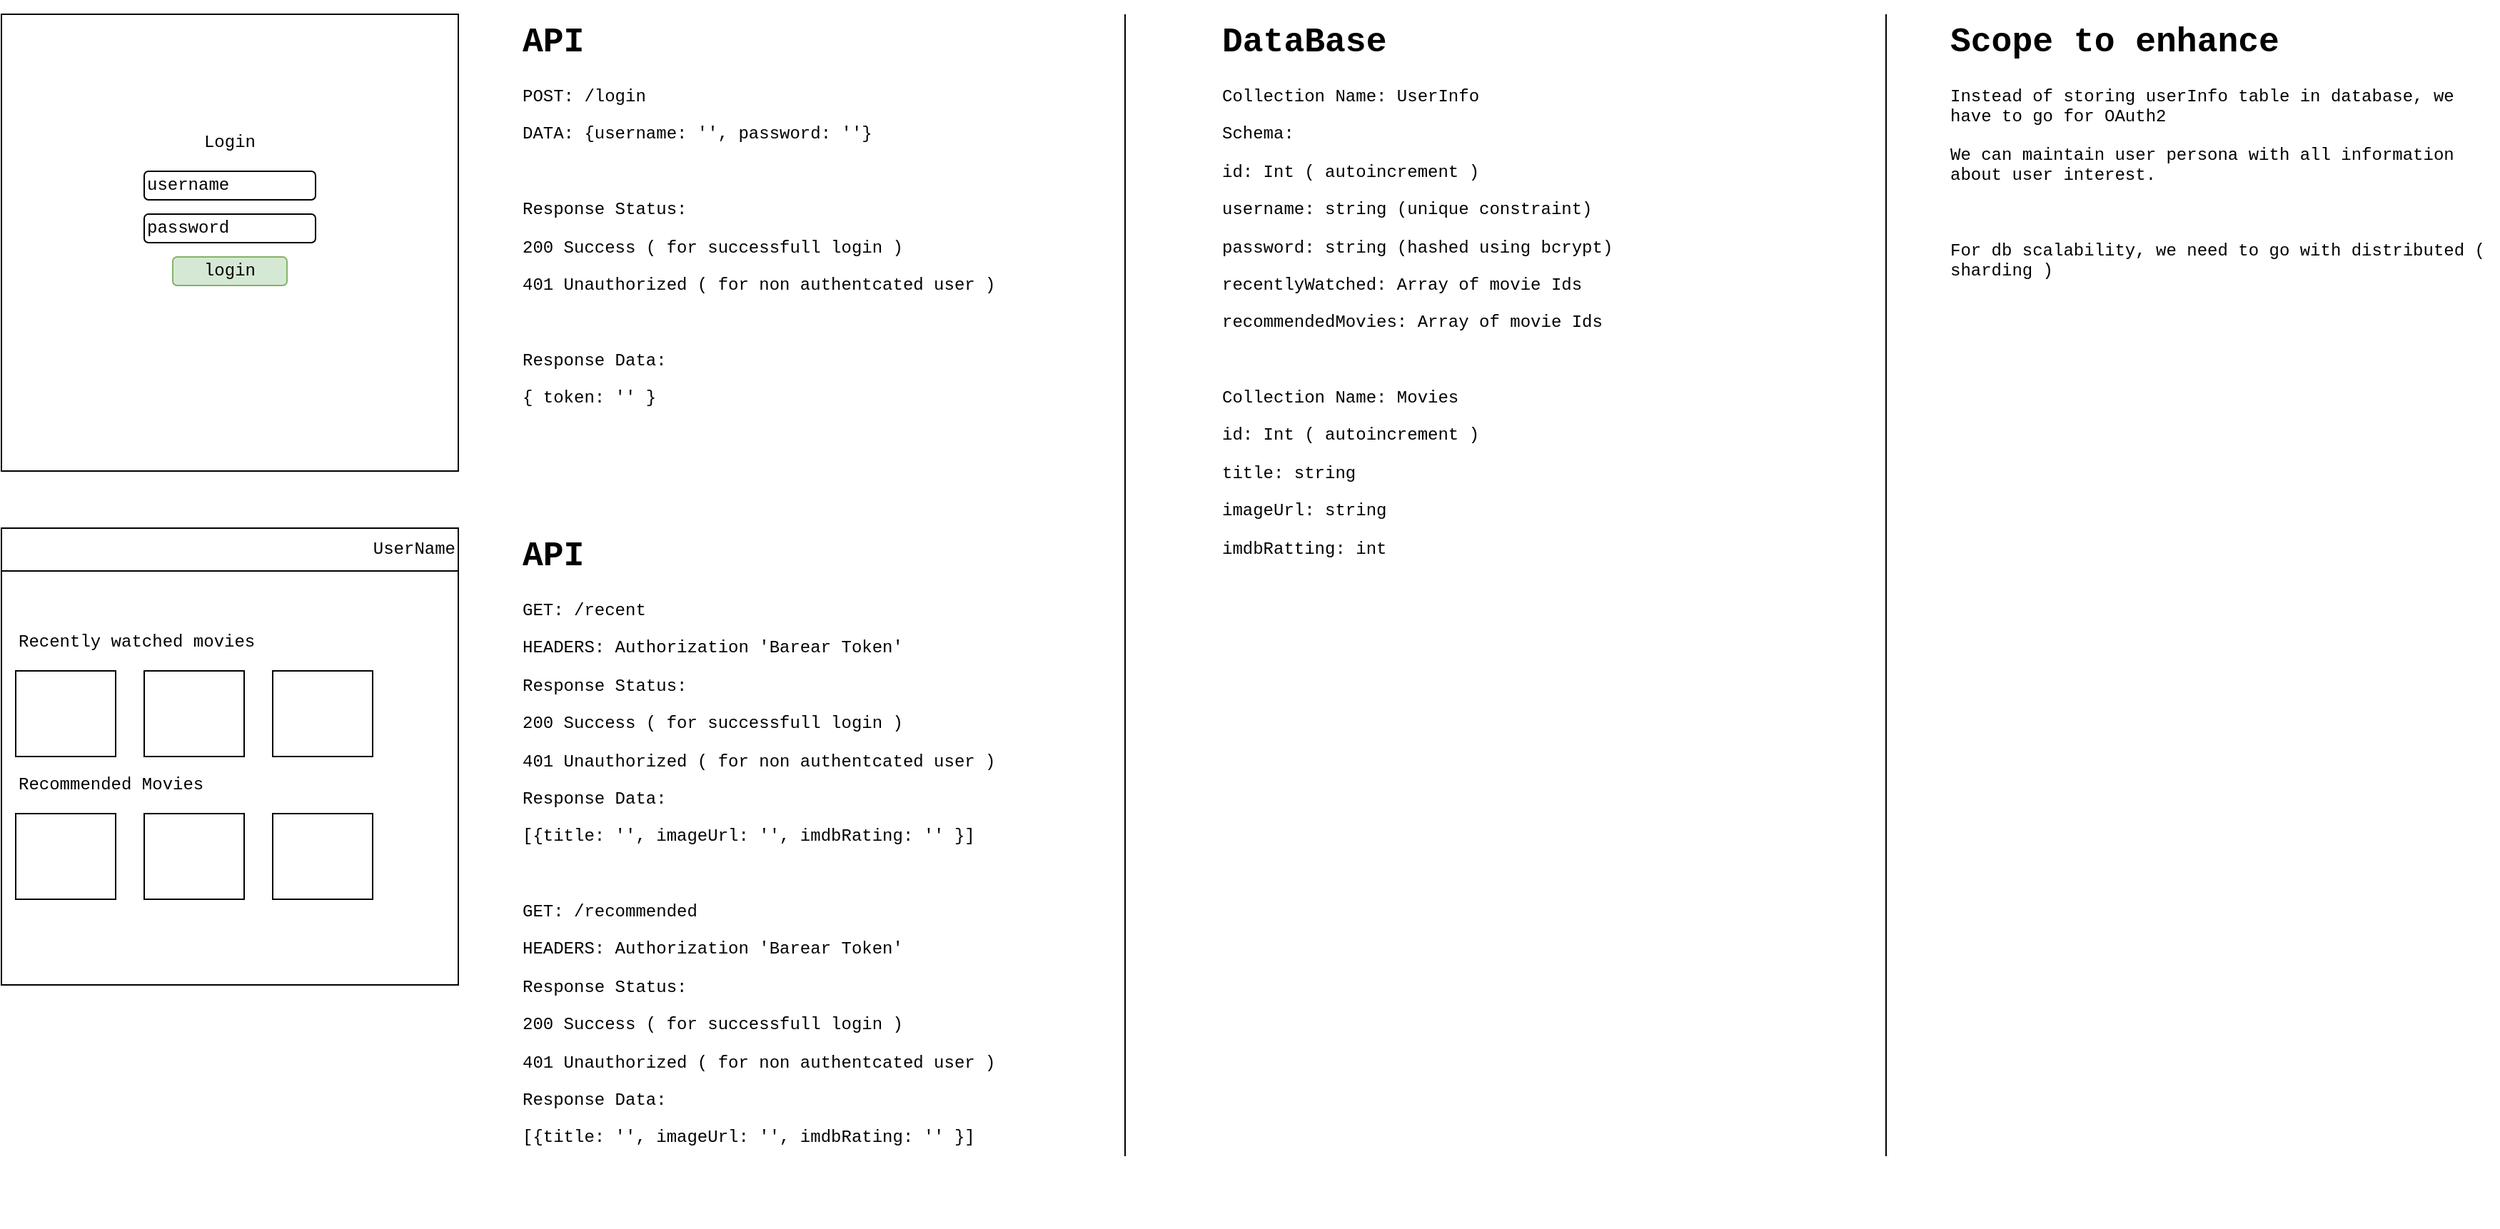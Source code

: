 <mxfile version="13.4.5" type="device"><diagram id="L_B4bo0ELWdqEDD5PB1l" name="Page-1"><mxGraphModel dx="3565" dy="3169" grid="1" gridSize="10" guides="1" tooltips="1" connect="1" arrows="1" fold="1" page="1" pageScale="1" pageWidth="827" pageHeight="1169" math="0" shadow="0"><root><mxCell id="0"/><mxCell id="1" parent="0"/><mxCell id="AG0EEsO9XBCEzdoQPcpB-1" value="" style="rounded=0;whiteSpace=wrap;html=1;fontFamily=Courier New;" vertex="1" parent="1"><mxGeometry x="40" y="80" width="320" height="320" as="geometry"/></mxCell><mxCell id="AG0EEsO9XBCEzdoQPcpB-2" value="UserName" style="rounded=0;whiteSpace=wrap;html=1;align=right;fontFamily=Courier New;" vertex="1" parent="1"><mxGeometry x="40" y="80" width="320" height="30" as="geometry"/></mxCell><mxCell id="AG0EEsO9XBCEzdoQPcpB-5" value="Recently watched movies" style="text;html=1;strokeColor=none;fillColor=none;align=left;verticalAlign=middle;whiteSpace=wrap;rounded=0;fontFamily=Courier New;" vertex="1" parent="1"><mxGeometry x="50" y="150" width="180" height="20" as="geometry"/></mxCell><mxCell id="AG0EEsO9XBCEzdoQPcpB-6" value="" style="rounded=0;whiteSpace=wrap;html=1;fontFamily=Courier New;align=right;" vertex="1" parent="1"><mxGeometry x="50" y="180" width="70" height="60" as="geometry"/></mxCell><mxCell id="AG0EEsO9XBCEzdoQPcpB-7" value="" style="rounded=0;whiteSpace=wrap;html=1;fontFamily=Courier New;align=right;" vertex="1" parent="1"><mxGeometry x="140" y="180" width="70" height="60" as="geometry"/></mxCell><mxCell id="AG0EEsO9XBCEzdoQPcpB-8" value="" style="rounded=0;whiteSpace=wrap;html=1;fontFamily=Courier New;align=right;" vertex="1" parent="1"><mxGeometry x="230" y="180" width="70" height="60" as="geometry"/></mxCell><mxCell id="AG0EEsO9XBCEzdoQPcpB-9" value="Recommended Movies" style="text;html=1;strokeColor=none;fillColor=none;align=left;verticalAlign=middle;whiteSpace=wrap;rounded=0;fontFamily=Courier New;" vertex="1" parent="1"><mxGeometry x="50" y="250" width="180" height="20" as="geometry"/></mxCell><mxCell id="AG0EEsO9XBCEzdoQPcpB-10" value="" style="rounded=0;whiteSpace=wrap;html=1;fontFamily=Courier New;align=right;" vertex="1" parent="1"><mxGeometry x="50" y="280" width="70" height="60" as="geometry"/></mxCell><mxCell id="AG0EEsO9XBCEzdoQPcpB-11" value="" style="rounded=0;whiteSpace=wrap;html=1;fontFamily=Courier New;align=right;" vertex="1" parent="1"><mxGeometry x="140" y="280" width="70" height="60" as="geometry"/></mxCell><mxCell id="AG0EEsO9XBCEzdoQPcpB-12" value="" style="rounded=0;whiteSpace=wrap;html=1;fontFamily=Courier New;align=right;" vertex="1" parent="1"><mxGeometry x="230" y="280" width="70" height="60" as="geometry"/></mxCell><mxCell id="AG0EEsO9XBCEzdoQPcpB-13" value="" style="rounded=0;whiteSpace=wrap;html=1;fontFamily=Courier New;" vertex="1" parent="1"><mxGeometry x="40" y="-280" width="320" height="320" as="geometry"/></mxCell><mxCell id="AG0EEsO9XBCEzdoQPcpB-14" value="Login" style="text;html=1;strokeColor=none;fillColor=none;align=center;verticalAlign=middle;whiteSpace=wrap;rounded=0;fontFamily=Courier New;" vertex="1" parent="1"><mxGeometry x="180" y="-200" width="40" height="20" as="geometry"/></mxCell><mxCell id="AG0EEsO9XBCEzdoQPcpB-15" value="username" style="rounded=1;whiteSpace=wrap;html=1;fontFamily=Courier New;align=left;" vertex="1" parent="1"><mxGeometry x="140" y="-170" width="120" height="20" as="geometry"/></mxCell><mxCell id="AG0EEsO9XBCEzdoQPcpB-16" value="password" style="rounded=1;whiteSpace=wrap;html=1;fontFamily=Courier New;align=left;" vertex="1" parent="1"><mxGeometry x="140" y="-140" width="120" height="20" as="geometry"/></mxCell><mxCell id="AG0EEsO9XBCEzdoQPcpB-17" value="login" style="rounded=1;whiteSpace=wrap;html=1;fontFamily=Courier New;align=center;fillColor=#d5e8d4;strokeColor=#82b366;" vertex="1" parent="1"><mxGeometry x="160" y="-110" width="80" height="20" as="geometry"/></mxCell><mxCell id="AG0EEsO9XBCEzdoQPcpB-18" value="&lt;h1&gt;API&lt;/h1&gt;&lt;p&gt;POST: /login&lt;/p&gt;&lt;p&gt;DATA: {username: '', password: ''}&lt;/p&gt;&lt;p&gt;&lt;br&gt;&lt;/p&gt;&lt;p&gt;Response Status:&amp;nbsp;&lt;/p&gt;&lt;p&gt;200 Success ( for successfull login )&lt;/p&gt;&lt;p&gt;401 Unauthorized ( for non authentcated user )&lt;/p&gt;&lt;p&gt;&lt;br&gt;&lt;/p&gt;&lt;p&gt;Response Data:&amp;nbsp;&lt;/p&gt;&lt;p&gt;{ token: '' }&amp;nbsp;&lt;/p&gt;" style="text;html=1;strokeColor=none;fillColor=none;spacing=5;spacingTop=-20;whiteSpace=wrap;overflow=hidden;rounded=0;fontFamily=Courier New;align=left;" vertex="1" parent="1"><mxGeometry x="400" y="-280" width="389" height="280" as="geometry"/></mxCell><mxCell id="AG0EEsO9XBCEzdoQPcpB-19" value="&lt;h1&gt;DataBase&lt;/h1&gt;&lt;p&gt;Collection Name: UserInfo&lt;/p&gt;&lt;p&gt;&lt;span&gt;Schema:&amp;nbsp;&lt;/span&gt;&lt;br&gt;&lt;/p&gt;&lt;p&gt;id: Int ( autoincrement )&lt;/p&gt;&lt;p&gt;username: string (unique constraint)&lt;/p&gt;&lt;p&gt;password: string (hashed using bcrypt)&lt;/p&gt;&lt;p&gt;recentlyWatched: Array of movie Ids&lt;/p&gt;&lt;p&gt;recommendedMovies: Array of movie Ids&lt;/p&gt;&lt;p&gt;&lt;br&gt;&lt;/p&gt;&lt;p&gt;Collection Name: Movies&lt;/p&gt;&lt;p&gt;id: Int ( autoincrement )&amp;nbsp;&lt;/p&gt;&lt;p&gt;title: string&lt;/p&gt;&lt;p&gt;imageUrl: string&lt;/p&gt;&lt;p&gt;imdbRatting: int&lt;/p&gt;" style="text;html=1;strokeColor=none;fillColor=none;spacing=5;spacingTop=-20;whiteSpace=wrap;overflow=hidden;rounded=0;fontFamily=Courier New;align=left;" vertex="1" parent="1"><mxGeometry x="890" y="-280" width="389" height="400" as="geometry"/></mxCell><mxCell id="AG0EEsO9XBCEzdoQPcpB-20" value="" style="endArrow=none;html=1;fontFamily=Courier New;" edge="1" parent="1"><mxGeometry width="50" height="50" relative="1" as="geometry"><mxPoint x="827" y="520" as="sourcePoint"/><mxPoint x="827" y="-280" as="targetPoint"/></mxGeometry></mxCell><mxCell id="AG0EEsO9XBCEzdoQPcpB-21" value="&lt;h1&gt;API&lt;/h1&gt;&lt;p&gt;GET: /recent&lt;/p&gt;&lt;p&gt;HEADERS: Authorization 'Barear Token'&lt;/p&gt;&lt;p&gt;&lt;span&gt;Response Status:&amp;nbsp;&lt;/span&gt;&lt;br&gt;&lt;/p&gt;&lt;p&gt;200 Success ( for successfull login )&lt;/p&gt;&lt;p&gt;401 Unauthorized ( for non authentcated user )&lt;/p&gt;&lt;p&gt;&lt;span&gt;Response Data:&amp;nbsp;&lt;/span&gt;&lt;br&gt;&lt;/p&gt;&lt;p&gt;[{title: '', imageUrl: '', imdbRating: '' }]&amp;nbsp;&lt;/p&gt;&lt;p&gt;&lt;br&gt;&lt;/p&gt;&lt;p&gt;GET: /recommended&lt;/p&gt;&lt;p&gt;HEADERS: Authorization 'Barear Token'&lt;/p&gt;&lt;p&gt;Response Status:&amp;nbsp;&lt;br&gt;&lt;/p&gt;&lt;p&gt;200 Success ( for successfull login )&lt;/p&gt;&lt;p&gt;401 Unauthorized ( for non authentcated user )&lt;/p&gt;&lt;p&gt;Response Data:&amp;nbsp;&lt;br&gt;&lt;/p&gt;&lt;p&gt;[{title: '', imageUrl: '', imdbRating: '' }]&amp;nbsp;&lt;/p&gt;&lt;p&gt;&lt;br&gt;&lt;/p&gt;&lt;p&gt;&lt;br&gt;&lt;/p&gt;" style="text;html=1;strokeColor=none;fillColor=none;spacing=5;spacingTop=-20;whiteSpace=wrap;overflow=hidden;rounded=0;fontFamily=Courier New;align=left;" vertex="1" parent="1"><mxGeometry x="400" y="80" width="389" height="490" as="geometry"/></mxCell><mxCell id="AG0EEsO9XBCEzdoQPcpB-22" value="" style="endArrow=none;html=1;fontFamily=Courier New;" edge="1" parent="1"><mxGeometry width="50" height="50" relative="1" as="geometry"><mxPoint x="1360" y="520" as="sourcePoint"/><mxPoint x="1360" y="-280" as="targetPoint"/></mxGeometry></mxCell><mxCell id="AG0EEsO9XBCEzdoQPcpB-23" value="&lt;h1&gt;Scope to enhance&lt;/h1&gt;&lt;p&gt;Instead of storing userInfo table in database, we have to go for OAuth2&amp;nbsp;&lt;/p&gt;&lt;p&gt;We can maintain user persona with all information about user interest.&lt;/p&gt;&lt;p&gt;&lt;br&gt;&lt;/p&gt;&lt;p&gt;For db scalability, we need to go with distributed ( sharding )&amp;nbsp;&lt;/p&gt;&lt;p&gt;&lt;br&gt;&lt;/p&gt;" style="text;html=1;strokeColor=none;fillColor=none;spacing=5;spacingTop=-20;whiteSpace=wrap;overflow=hidden;rounded=0;fontFamily=Courier New;align=left;" vertex="1" parent="1"><mxGeometry x="1400" y="-280" width="389" height="220" as="geometry"/></mxCell></root></mxGraphModel></diagram></mxfile>